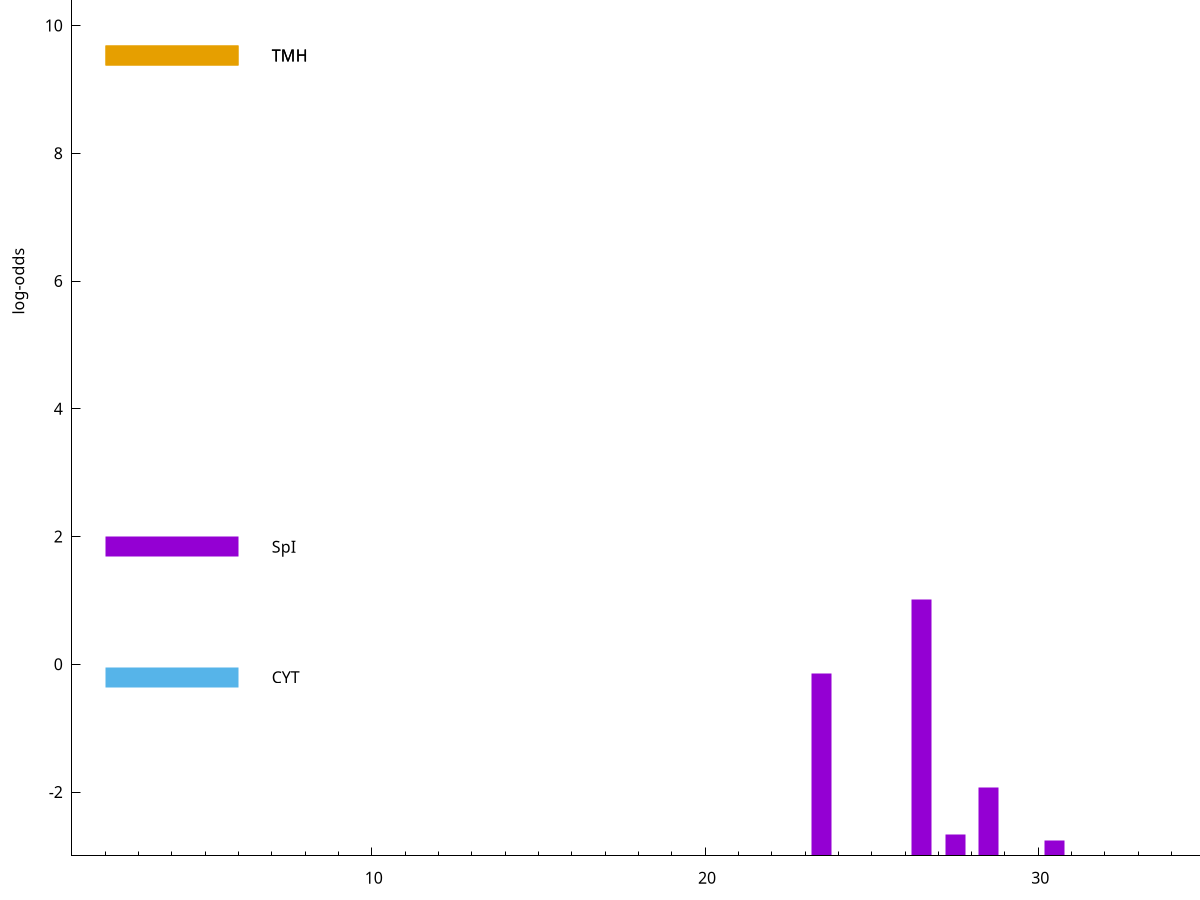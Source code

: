 set title "LipoP predictions for SRR4017849.gff"
set size 2., 1.4
set xrange [1:70] 
set mxtics 10
set yrange [-3:15]
set y2range [0:18]
set ylabel "log-odds"
set term postscript eps color solid "Helvetica" 30
set output "SRR4017849.gff1.eps"
set arrow from 2,9.5327 to 6,9.5327 nohead lt 4 lw 20
set label "TMH" at 7,9.5327
set arrow from 2,1.84055 to 6,1.84055 nohead lt 1 lw 20
set label "SpI" at 7,1.84055
set arrow from 2,-0.200913 to 6,-0.200913 nohead lt 3 lw 20
set label "CYT" at 7,-0.200913
set arrow from 2,9.5327 to 6,9.5327 nohead lt 4 lw 20
set label "TMH" at 7,9.5327
# NOTE: The scores below are the log-odds scores with the threshold
# NOTE: subtracted (a hack to make gnuplot make the histogram all
# NOTE: look nice).
plot "-" axes x1y2 title "" with impulses lt 1 lw 20
26.500000 4.008720
23.500000 2.859779
28.500000 1.068910
27.500000 0.333380
30.500000 0.248310
e
exit
